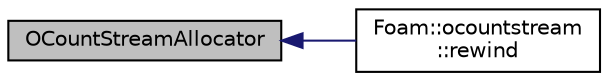 digraph "OCountStreamAllocator"
{
  bgcolor="transparent";
  edge [fontname="Helvetica",fontsize="10",labelfontname="Helvetica",labelfontsize="10"];
  node [fontname="Helvetica",fontsize="10",shape=record];
  rankdir="LR";
  Node1 [label="OCountStreamAllocator",height=0.2,width=0.4,color="black", fillcolor="grey75", style="filled" fontcolor="black"];
  Node1 -> Node2 [dir="back",color="midnightblue",fontsize="10",style="solid",fontname="Helvetica"];
  Node2 [label="Foam::ocountstream\l::rewind",height=0.2,width=0.4,color="black",URL="$classFoam_1_1ocountstream.html#ab8734e666421c9fe3b6380a818c6c727",tooltip="Rewind the stream, reset the count. "];
}
